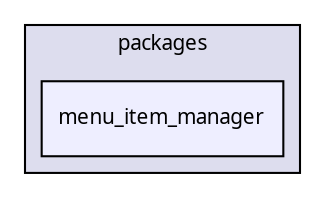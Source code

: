 digraph "packages/menu/packages/menu_item_manager/" {
  compound=true
  node [ fontsize="10", fontname="FreeSans.ttf"];
  edge [ labelfontsize="10", labelfontname="FreeSans.ttf"];
  subgraph clusterdir_da6343c1e136b7d2ff4343f1820af44c {
    graph [ bgcolor="#ddddee", pencolor="black", label="packages" fontname="FreeSans.ttf", fontsize="10", URL="dir_da6343c1e136b7d2ff4343f1820af44c.html"]
  dir_dfd240807719f37697487241e492054e [shape=box, label="menu_item_manager", style="filled", fillcolor="#eeeeff", pencolor="black", URL="dir_dfd240807719f37697487241e492054e.html"];
  }
}
